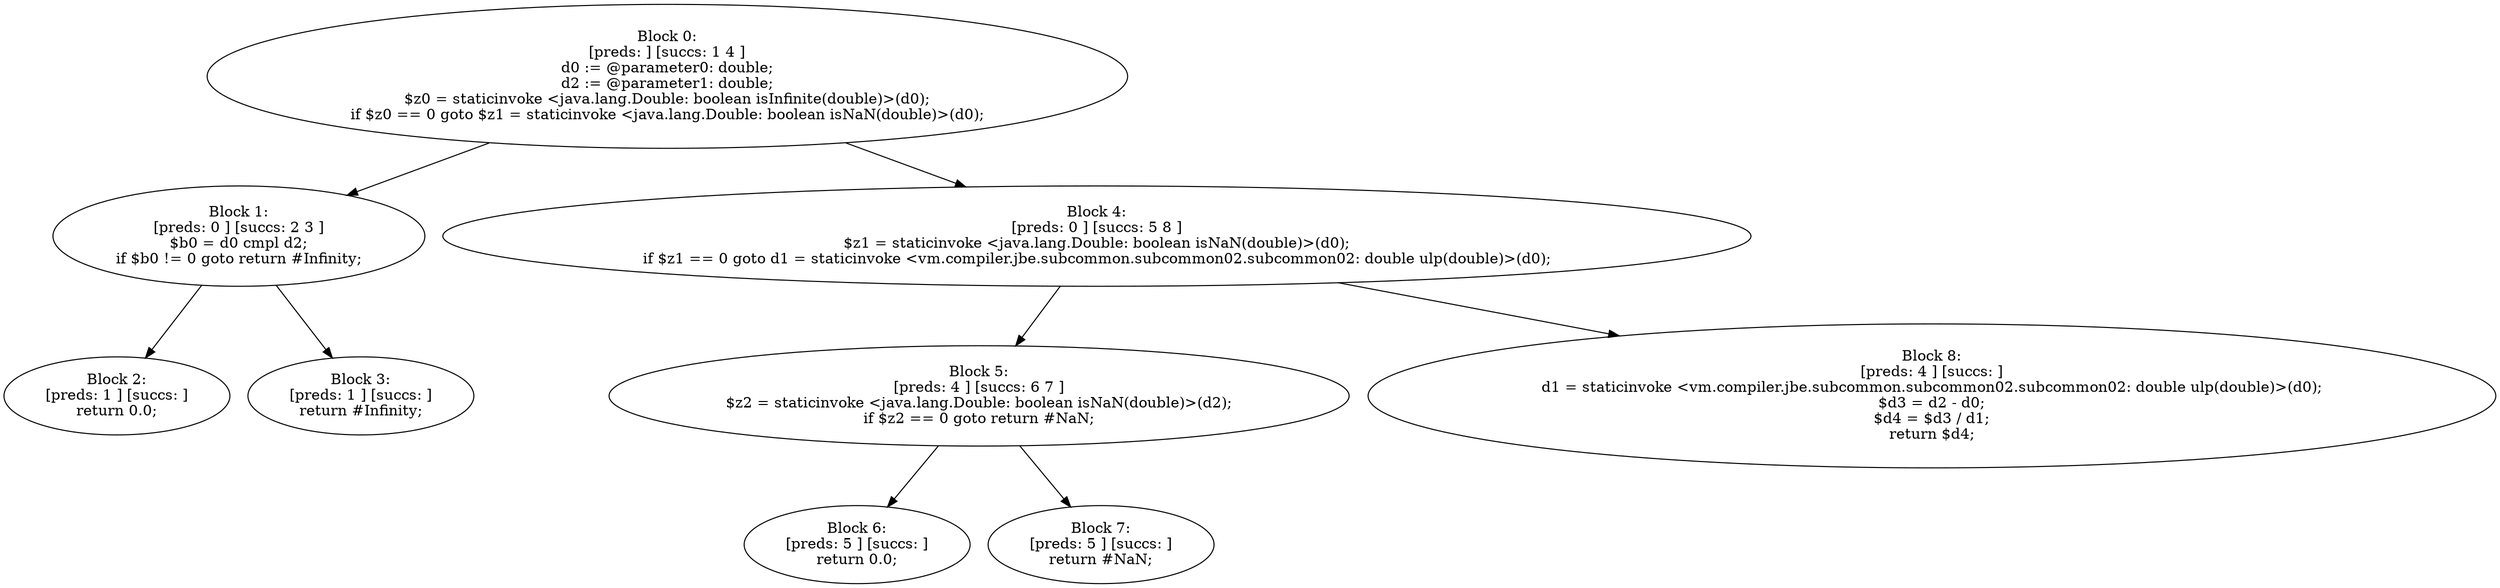 digraph "unitGraph" {
    "Block 0:
[preds: ] [succs: 1 4 ]
d0 := @parameter0: double;
d2 := @parameter1: double;
$z0 = staticinvoke <java.lang.Double: boolean isInfinite(double)>(d0);
if $z0 == 0 goto $z1 = staticinvoke <java.lang.Double: boolean isNaN(double)>(d0);
"
    "Block 1:
[preds: 0 ] [succs: 2 3 ]
$b0 = d0 cmpl d2;
if $b0 != 0 goto return #Infinity;
"
    "Block 2:
[preds: 1 ] [succs: ]
return 0.0;
"
    "Block 3:
[preds: 1 ] [succs: ]
return #Infinity;
"
    "Block 4:
[preds: 0 ] [succs: 5 8 ]
$z1 = staticinvoke <java.lang.Double: boolean isNaN(double)>(d0);
if $z1 == 0 goto d1 = staticinvoke <vm.compiler.jbe.subcommon.subcommon02.subcommon02: double ulp(double)>(d0);
"
    "Block 5:
[preds: 4 ] [succs: 6 7 ]
$z2 = staticinvoke <java.lang.Double: boolean isNaN(double)>(d2);
if $z2 == 0 goto return #NaN;
"
    "Block 6:
[preds: 5 ] [succs: ]
return 0.0;
"
    "Block 7:
[preds: 5 ] [succs: ]
return #NaN;
"
    "Block 8:
[preds: 4 ] [succs: ]
d1 = staticinvoke <vm.compiler.jbe.subcommon.subcommon02.subcommon02: double ulp(double)>(d0);
$d3 = d2 - d0;
$d4 = $d3 / d1;
return $d4;
"
    "Block 0:
[preds: ] [succs: 1 4 ]
d0 := @parameter0: double;
d2 := @parameter1: double;
$z0 = staticinvoke <java.lang.Double: boolean isInfinite(double)>(d0);
if $z0 == 0 goto $z1 = staticinvoke <java.lang.Double: boolean isNaN(double)>(d0);
"->"Block 1:
[preds: 0 ] [succs: 2 3 ]
$b0 = d0 cmpl d2;
if $b0 != 0 goto return #Infinity;
";
    "Block 0:
[preds: ] [succs: 1 4 ]
d0 := @parameter0: double;
d2 := @parameter1: double;
$z0 = staticinvoke <java.lang.Double: boolean isInfinite(double)>(d0);
if $z0 == 0 goto $z1 = staticinvoke <java.lang.Double: boolean isNaN(double)>(d0);
"->"Block 4:
[preds: 0 ] [succs: 5 8 ]
$z1 = staticinvoke <java.lang.Double: boolean isNaN(double)>(d0);
if $z1 == 0 goto d1 = staticinvoke <vm.compiler.jbe.subcommon.subcommon02.subcommon02: double ulp(double)>(d0);
";
    "Block 1:
[preds: 0 ] [succs: 2 3 ]
$b0 = d0 cmpl d2;
if $b0 != 0 goto return #Infinity;
"->"Block 2:
[preds: 1 ] [succs: ]
return 0.0;
";
    "Block 1:
[preds: 0 ] [succs: 2 3 ]
$b0 = d0 cmpl d2;
if $b0 != 0 goto return #Infinity;
"->"Block 3:
[preds: 1 ] [succs: ]
return #Infinity;
";
    "Block 4:
[preds: 0 ] [succs: 5 8 ]
$z1 = staticinvoke <java.lang.Double: boolean isNaN(double)>(d0);
if $z1 == 0 goto d1 = staticinvoke <vm.compiler.jbe.subcommon.subcommon02.subcommon02: double ulp(double)>(d0);
"->"Block 5:
[preds: 4 ] [succs: 6 7 ]
$z2 = staticinvoke <java.lang.Double: boolean isNaN(double)>(d2);
if $z2 == 0 goto return #NaN;
";
    "Block 4:
[preds: 0 ] [succs: 5 8 ]
$z1 = staticinvoke <java.lang.Double: boolean isNaN(double)>(d0);
if $z1 == 0 goto d1 = staticinvoke <vm.compiler.jbe.subcommon.subcommon02.subcommon02: double ulp(double)>(d0);
"->"Block 8:
[preds: 4 ] [succs: ]
d1 = staticinvoke <vm.compiler.jbe.subcommon.subcommon02.subcommon02: double ulp(double)>(d0);
$d3 = d2 - d0;
$d4 = $d3 / d1;
return $d4;
";
    "Block 5:
[preds: 4 ] [succs: 6 7 ]
$z2 = staticinvoke <java.lang.Double: boolean isNaN(double)>(d2);
if $z2 == 0 goto return #NaN;
"->"Block 6:
[preds: 5 ] [succs: ]
return 0.0;
";
    "Block 5:
[preds: 4 ] [succs: 6 7 ]
$z2 = staticinvoke <java.lang.Double: boolean isNaN(double)>(d2);
if $z2 == 0 goto return #NaN;
"->"Block 7:
[preds: 5 ] [succs: ]
return #NaN;
";
}

